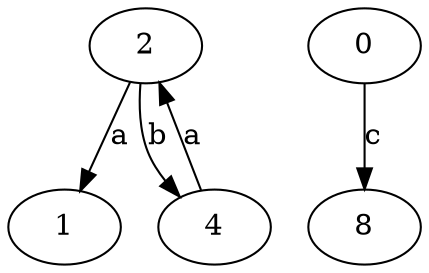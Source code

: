 strict digraph  {
1;
2;
0;
4;
8;
2 -> 1  [label=a];
2 -> 4  [label=b];
0 -> 8  [label=c];
4 -> 2  [label=a];
}
